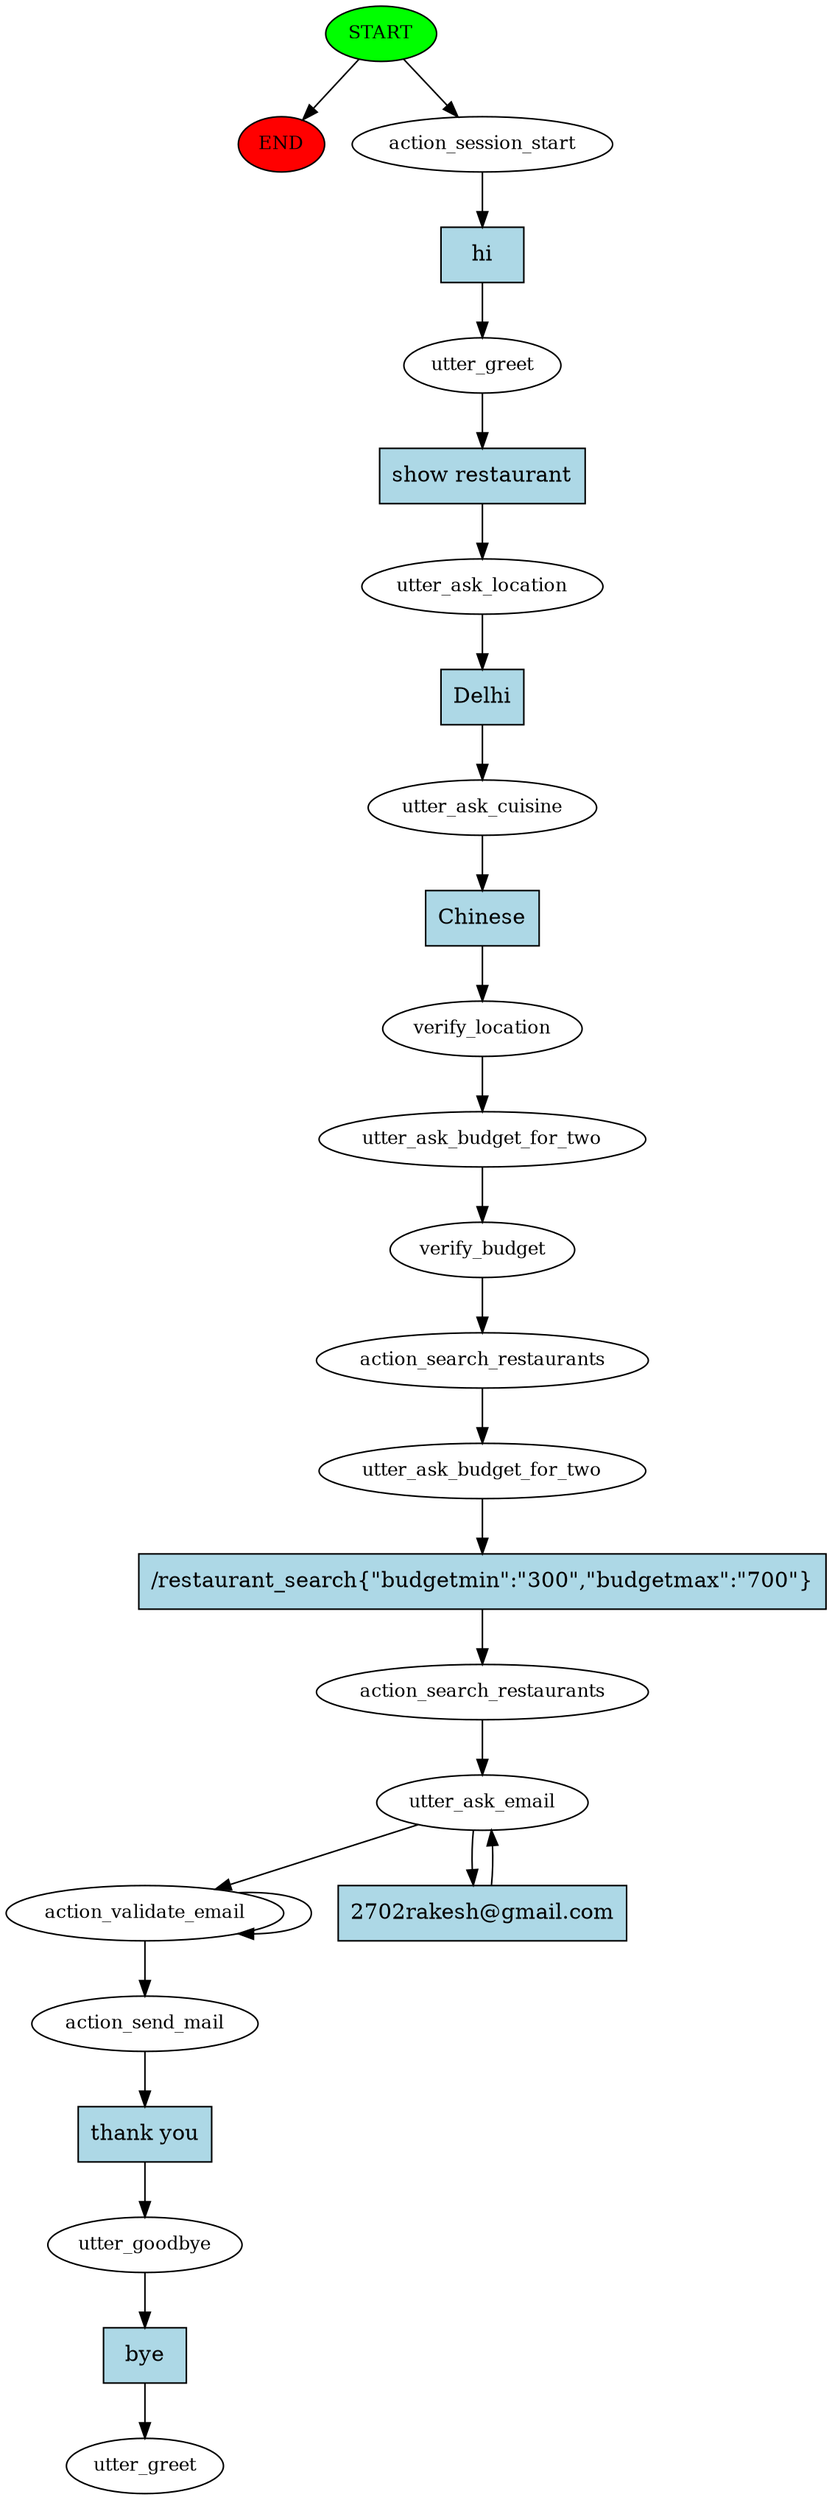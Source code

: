 digraph  {
0 [class="start active", fillcolor=green, fontsize=12, label=START, style=filled];
"-1" [class=end, fillcolor=red, fontsize=12, label=END, style=filled];
1 [class=active, fontsize=12, label=action_session_start];
2 [class=active, fontsize=12, label=utter_greet];
3 [class=active, fontsize=12, label=utter_ask_location];
4 [class=active, fontsize=12, label=utter_ask_cuisine];
5 [class=active, fontsize=12, label=verify_location];
6 [class=active, fontsize=12, label=utter_ask_budget_for_two];
7 [class=active, fontsize=12, label=verify_budget];
8 [class=active, fontsize=12, label=action_search_restaurants];
9 [class=active, fontsize=12, label=utter_ask_budget_for_two];
10 [class=active, fontsize=12, label=action_search_restaurants];
11 [class=active, fontsize=12, label=utter_ask_email];
13 [class=active, fontsize=12, label=action_validate_email];
15 [class=active, fontsize=12, label=action_send_mail];
16 [class=active, fontsize=12, label=utter_goodbye];
17 [class="dashed active", fontsize=12, label=utter_greet];
18 [class="intent active", fillcolor=lightblue, label=hi, shape=rect, style=filled];
19 [class="intent active", fillcolor=lightblue, label="show restaurant", shape=rect, style=filled];
20 [class="intent active", fillcolor=lightblue, label=Delhi, shape=rect, style=filled];
21 [class="intent active", fillcolor=lightblue, label=Chinese, shape=rect, style=filled];
22 [class="intent active", fillcolor=lightblue, label="/restaurant_search{\"budgetmin\":\"300\",\"budgetmax\":\"700\"}", shape=rect, style=filled];
23 [class="intent active", fillcolor=lightblue, label="2702rakesh@gmail.com", shape=rect, style=filled];
24 [class="intent active", fillcolor=lightblue, label="thank you", shape=rect, style=filled];
25 [class="intent active", fillcolor=lightblue, label=bye, shape=rect, style=filled];
0 -> "-1"  [class="", key=NONE, label=""];
0 -> 1  [class=active, key=NONE, label=""];
1 -> 18  [class=active, key=0];
2 -> 19  [class=active, key=0];
3 -> 20  [class=active, key=0];
4 -> 21  [class=active, key=0];
5 -> 6  [class=active, key=NONE, label=""];
6 -> 7  [class=active, key=NONE, label=""];
7 -> 8  [class=active, key=NONE, label=""];
8 -> 9  [class=active, key=NONE, label=""];
9 -> 22  [class=active, key=0];
10 -> 11  [class=active, key=NONE, label=""];
11 -> 13  [class=active, key=NONE, label=""];
11 -> 23  [class=active, key=0];
13 -> 15  [class=active, key=NONE, label=""];
13 -> 13  [class=active, key=NONE, label=""];
15 -> 24  [class=active, key=0];
16 -> 25  [class=active, key=0];
18 -> 2  [class=active, key=0];
19 -> 3  [class=active, key=0];
20 -> 4  [class=active, key=0];
21 -> 5  [class=active, key=0];
22 -> 10  [class=active, key=0];
23 -> 11  [class=active, key=0];
24 -> 16  [class=active, key=0];
25 -> 17  [class=active, key=0];
}
